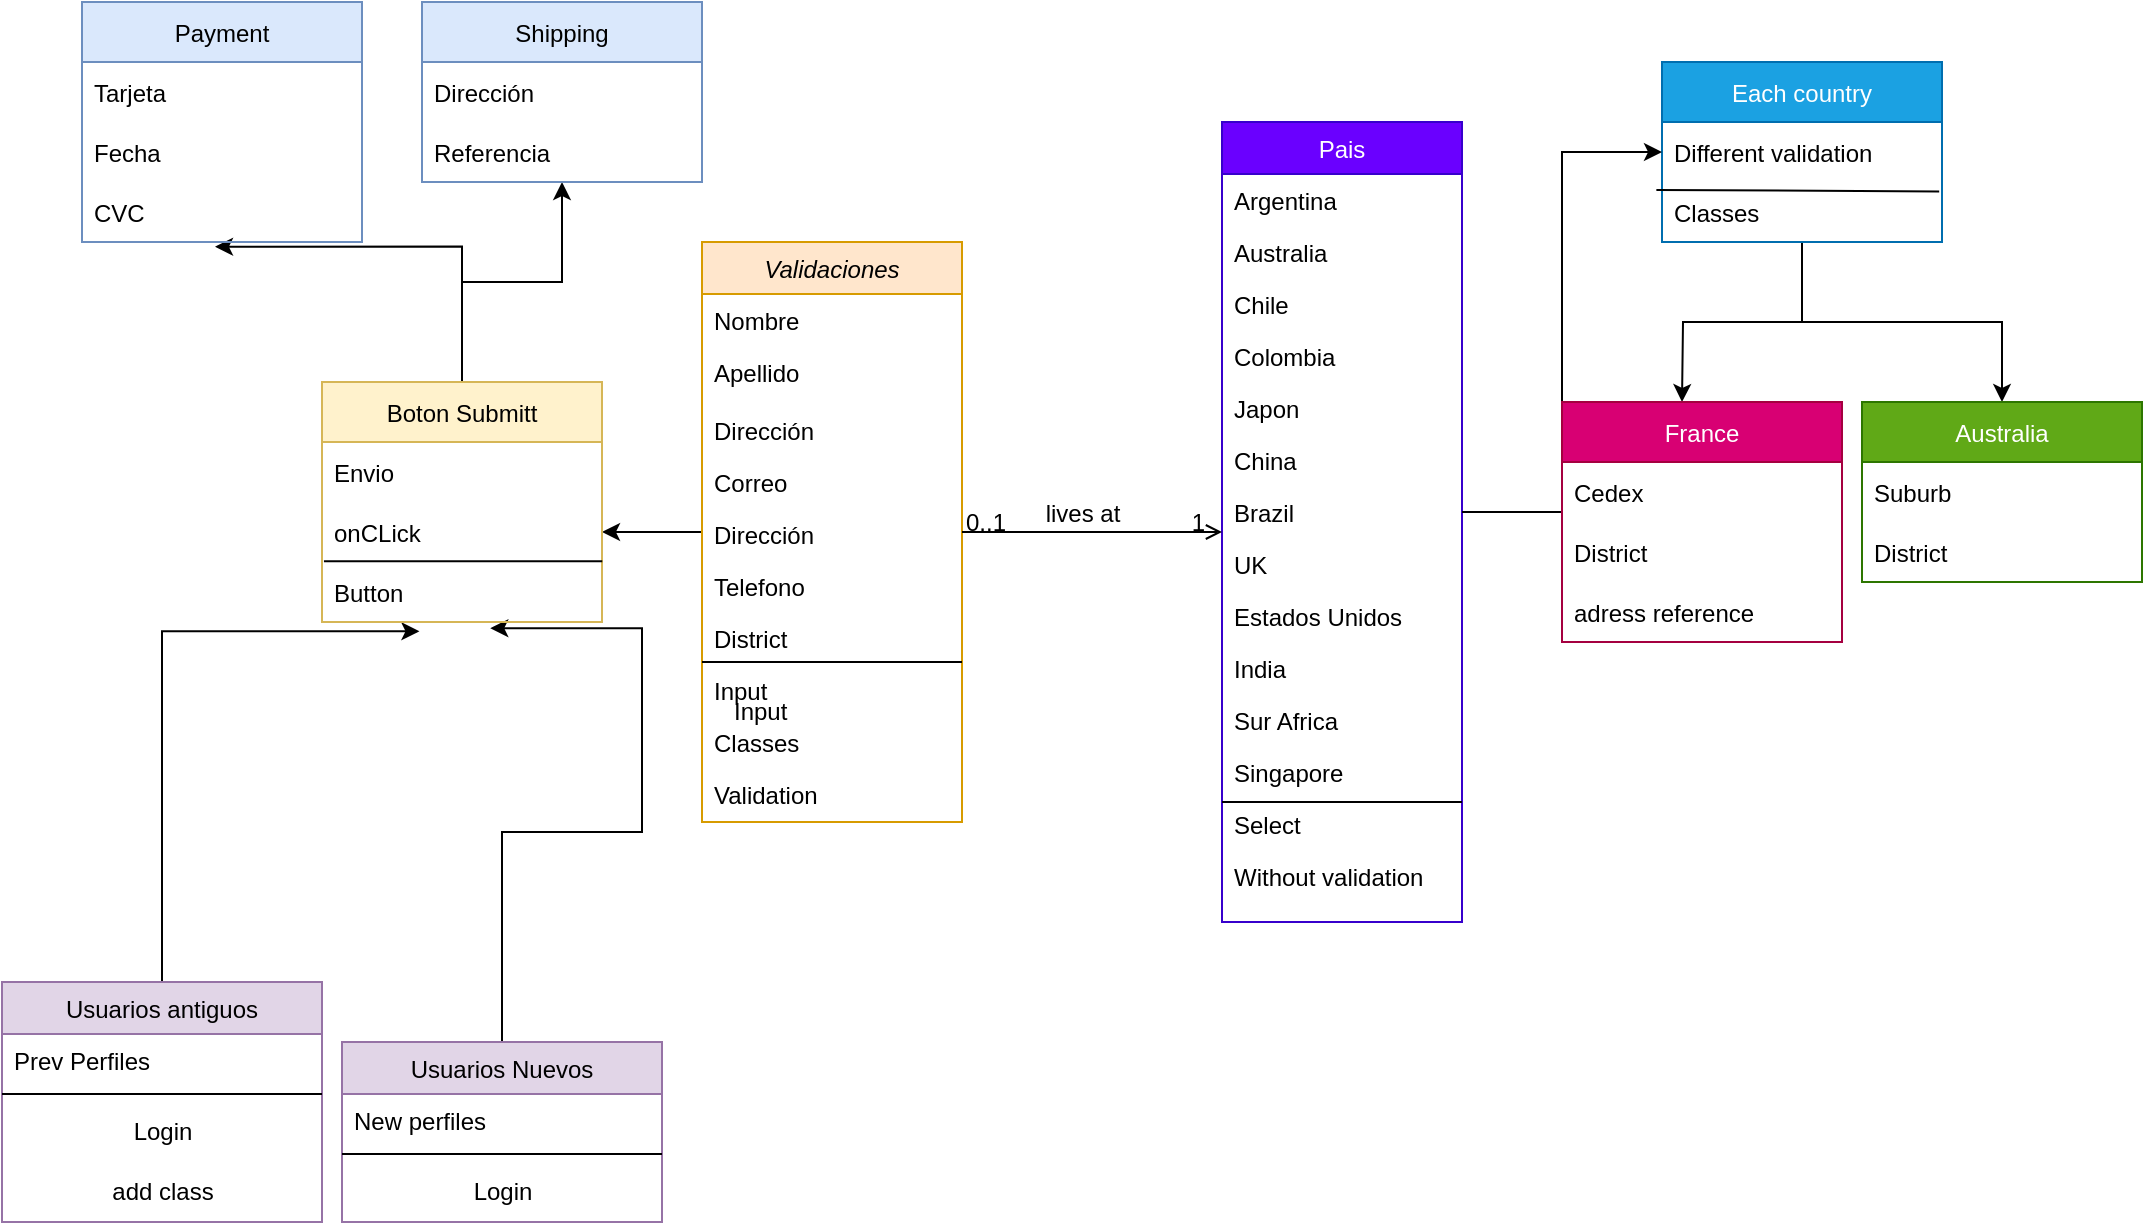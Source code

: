 <mxfile version="20.4.0" type="github">
  <diagram id="C5RBs43oDa-KdzZeNtuy" name="Page-1">
    <mxGraphModel dx="2169" dy="1960" grid="1" gridSize="10" guides="1" tooltips="1" connect="1" arrows="1" fold="1" page="1" pageScale="1" pageWidth="827" pageHeight="1169" math="0" shadow="0">
      <root>
        <mxCell id="WIyWlLk6GJQsqaUBKTNV-0" />
        <mxCell id="WIyWlLk6GJQsqaUBKTNV-1" parent="WIyWlLk6GJQsqaUBKTNV-0" />
        <mxCell id="uZEGD8jrr-ru9OsJZVtr-5" style="edgeStyle=orthogonalEdgeStyle;rounded=0;orthogonalLoop=1;jettySize=auto;html=1;" edge="1" parent="WIyWlLk6GJQsqaUBKTNV-1" source="zkfFHV4jXpPFQw0GAbJ--0" target="uZEGD8jrr-ru9OsJZVtr-3">
          <mxGeometry relative="1" as="geometry" />
        </mxCell>
        <mxCell id="zkfFHV4jXpPFQw0GAbJ--0" value="Validaciones" style="swimlane;fontStyle=2;align=center;verticalAlign=top;childLayout=stackLayout;horizontal=1;startSize=26;horizontalStack=0;resizeParent=1;resizeLast=0;collapsible=1;marginBottom=0;rounded=0;shadow=0;strokeWidth=1;fillColor=#ffe6cc;strokeColor=#d79b00;" parent="WIyWlLk6GJQsqaUBKTNV-1" vertex="1">
          <mxGeometry x="80" y="10" width="130" height="290" as="geometry">
            <mxRectangle x="230" y="140" width="160" height="26" as="alternateBounds" />
          </mxGeometry>
        </mxCell>
        <mxCell id="zkfFHV4jXpPFQw0GAbJ--1" value="Nombre" style="text;align=left;verticalAlign=top;spacingLeft=4;spacingRight=4;overflow=hidden;rotatable=0;points=[[0,0.5],[1,0.5]];portConstraint=eastwest;" parent="zkfFHV4jXpPFQw0GAbJ--0" vertex="1">
          <mxGeometry y="26" width="130" height="26" as="geometry" />
        </mxCell>
        <mxCell id="zkfFHV4jXpPFQw0GAbJ--2" value="Apellido" style="text;align=left;verticalAlign=top;spacingLeft=4;spacingRight=4;overflow=hidden;rotatable=0;points=[[0,0.5],[1,0.5]];portConstraint=eastwest;rounded=0;shadow=0;html=0;" parent="zkfFHV4jXpPFQw0GAbJ--0" vertex="1">
          <mxGeometry y="52" width="130" height="26" as="geometry" />
        </mxCell>
        <mxCell id="zkfFHV4jXpPFQw0GAbJ--3" value="Dirección" style="text;align=left;verticalAlign=bottom;spacingLeft=4;spacingRight=4;overflow=hidden;rotatable=0;points=[[0,0.5],[1,0.5]];portConstraint=eastwest;rounded=0;shadow=0;html=0;" parent="zkfFHV4jXpPFQw0GAbJ--0" vertex="1">
          <mxGeometry y="78" width="130" height="26" as="geometry" />
        </mxCell>
        <mxCell id="RmHcdqaeRNgGpQEKMk7Z-0" value="Correo" style="text;align=left;verticalAlign=bottom;spacingLeft=4;spacingRight=4;overflow=hidden;rotatable=0;points=[[0,0.5],[1,0.5]];portConstraint=eastwest;rounded=0;shadow=0;html=0;" parent="zkfFHV4jXpPFQw0GAbJ--0" vertex="1">
          <mxGeometry y="104" width="130" height="26" as="geometry" />
        </mxCell>
        <mxCell id="RmHcdqaeRNgGpQEKMk7Z-1" value="Dirección" style="text;align=left;verticalAlign=bottom;spacingLeft=4;spacingRight=4;overflow=hidden;rotatable=0;points=[[0,0.5],[1,0.5]];portConstraint=eastwest;rounded=0;shadow=0;html=0;" parent="zkfFHV4jXpPFQw0GAbJ--0" vertex="1">
          <mxGeometry y="130" width="130" height="26" as="geometry" />
        </mxCell>
        <mxCell id="RmHcdqaeRNgGpQEKMk7Z-2" value="Telefono" style="text;align=left;verticalAlign=bottom;spacingLeft=4;spacingRight=4;overflow=hidden;rotatable=0;points=[[0,0.5],[1,0.5]];portConstraint=eastwest;rounded=0;shadow=0;html=0;" parent="zkfFHV4jXpPFQw0GAbJ--0" vertex="1">
          <mxGeometry y="156" width="130" height="26" as="geometry" />
        </mxCell>
        <mxCell id="RmHcdqaeRNgGpQEKMk7Z-3" value="District" style="text;align=left;verticalAlign=bottom;spacingLeft=4;spacingRight=4;overflow=hidden;rotatable=0;points=[[0,0.5],[1,0.5]];portConstraint=eastwest;rounded=0;shadow=0;html=0;" parent="zkfFHV4jXpPFQw0GAbJ--0" vertex="1">
          <mxGeometry y="182" width="130" height="26" as="geometry" />
        </mxCell>
        <mxCell id="RmHcdqaeRNgGpQEKMk7Z-17" value="" style="endArrow=none;html=1;rounded=0;" parent="zkfFHV4jXpPFQw0GAbJ--0" edge="1">
          <mxGeometry width="50" height="50" relative="1" as="geometry">
            <mxPoint y="210" as="sourcePoint" />
            <mxPoint x="130" y="210" as="targetPoint" />
          </mxGeometry>
        </mxCell>
        <mxCell id="RmHcdqaeRNgGpQEKMk7Z-22" value="Input" style="text;align=left;verticalAlign=bottom;spacingLeft=4;spacingRight=4;overflow=hidden;rotatable=0;points=[[0,0.5],[1,0.5]];portConstraint=eastwest;rounded=0;shadow=0;html=0;" parent="zkfFHV4jXpPFQw0GAbJ--0" vertex="1">
          <mxGeometry y="208" width="130" height="26" as="geometry" />
        </mxCell>
        <mxCell id="RmHcdqaeRNgGpQEKMk7Z-23" value="Classes" style="text;align=left;verticalAlign=bottom;spacingLeft=4;spacingRight=4;overflow=hidden;rotatable=0;points=[[0,0.5],[1,0.5]];portConstraint=eastwest;rounded=0;shadow=0;html=0;" parent="zkfFHV4jXpPFQw0GAbJ--0" vertex="1">
          <mxGeometry y="234" width="130" height="26" as="geometry" />
        </mxCell>
        <mxCell id="RmHcdqaeRNgGpQEKMk7Z-24" value="Validation" style="text;align=left;verticalAlign=bottom;spacingLeft=4;spacingRight=4;overflow=hidden;rotatable=0;points=[[0,0.5],[1,0.5]];portConstraint=eastwest;rounded=0;shadow=0;html=0;" parent="zkfFHV4jXpPFQw0GAbJ--0" vertex="1">
          <mxGeometry y="260" width="130" height="26" as="geometry" />
        </mxCell>
        <mxCell id="RmHcdqaeRNgGpQEKMk7Z-25" style="edgeStyle=orthogonalEdgeStyle;rounded=0;orthogonalLoop=1;jettySize=auto;html=1;entryX=0.348;entryY=1.154;entryDx=0;entryDy=0;entryPerimeter=0;" parent="WIyWlLk6GJQsqaUBKTNV-1" source="zkfFHV4jXpPFQw0GAbJ--13" target="uZEGD8jrr-ru9OsJZVtr-4" edge="1">
          <mxGeometry relative="1" as="geometry" />
        </mxCell>
        <mxCell id="zkfFHV4jXpPFQw0GAbJ--13" value="Usuarios antiguos" style="swimlane;fontStyle=0;align=center;verticalAlign=top;childLayout=stackLayout;horizontal=1;startSize=26;horizontalStack=0;resizeParent=1;resizeLast=0;collapsible=1;marginBottom=0;rounded=0;shadow=0;strokeWidth=1;fillColor=#e1d5e7;strokeColor=#9673a6;" parent="WIyWlLk6GJQsqaUBKTNV-1" vertex="1">
          <mxGeometry x="-270" y="380" width="160" height="120" as="geometry">
            <mxRectangle x="340" y="380" width="170" height="26" as="alternateBounds" />
          </mxGeometry>
        </mxCell>
        <mxCell id="zkfFHV4jXpPFQw0GAbJ--14" value="Prev Perfiles" style="text;align=left;verticalAlign=top;spacingLeft=4;spacingRight=4;overflow=hidden;rotatable=0;points=[[0,0.5],[1,0.5]];portConstraint=eastwest;" parent="zkfFHV4jXpPFQw0GAbJ--13" vertex="1">
          <mxGeometry y="26" width="160" height="26" as="geometry" />
        </mxCell>
        <mxCell id="zkfFHV4jXpPFQw0GAbJ--15" value="" style="line;html=1;strokeWidth=1;align=left;verticalAlign=middle;spacingTop=-1;spacingLeft=3;spacingRight=3;rotatable=0;labelPosition=right;points=[];portConstraint=eastwest;" parent="zkfFHV4jXpPFQw0GAbJ--13" vertex="1">
          <mxGeometry y="52" width="160" height="8" as="geometry" />
        </mxCell>
        <mxCell id="RmHcdqaeRNgGpQEKMk7Z-26" value="Login" style="text;html=1;align=center;verticalAlign=middle;resizable=0;points=[];autosize=1;strokeColor=none;fillColor=none;" parent="zkfFHV4jXpPFQw0GAbJ--13" vertex="1">
          <mxGeometry y="60" width="160" height="30" as="geometry" />
        </mxCell>
        <mxCell id="RmHcdqaeRNgGpQEKMk7Z-31" value="add class" style="text;html=1;align=center;verticalAlign=middle;resizable=0;points=[];autosize=1;strokeColor=none;fillColor=none;" parent="zkfFHV4jXpPFQw0GAbJ--13" vertex="1">
          <mxGeometry y="90" width="160" height="30" as="geometry" />
        </mxCell>
        <mxCell id="zkfFHV4jXpPFQw0GAbJ--17" value="Pais" style="swimlane;fontStyle=0;align=center;verticalAlign=top;childLayout=stackLayout;horizontal=1;startSize=26;horizontalStack=0;resizeParent=1;resizeLast=0;collapsible=1;marginBottom=0;rounded=0;shadow=0;strokeWidth=1;fillColor=#6a00ff;fontColor=#ffffff;strokeColor=#3700CC;" parent="WIyWlLk6GJQsqaUBKTNV-1" vertex="1">
          <mxGeometry x="340" y="-50" width="120" height="400" as="geometry">
            <mxRectangle x="550" y="140" width="160" height="26" as="alternateBounds" />
          </mxGeometry>
        </mxCell>
        <mxCell id="zkfFHV4jXpPFQw0GAbJ--18" value="Argentina" style="text;align=left;verticalAlign=top;spacingLeft=4;spacingRight=4;overflow=hidden;rotatable=0;points=[[0,0.5],[1,0.5]];portConstraint=eastwest;" parent="zkfFHV4jXpPFQw0GAbJ--17" vertex="1">
          <mxGeometry y="26" width="120" height="26" as="geometry" />
        </mxCell>
        <mxCell id="zkfFHV4jXpPFQw0GAbJ--19" value="Australia" style="text;align=left;verticalAlign=top;spacingLeft=4;spacingRight=4;overflow=hidden;rotatable=0;points=[[0,0.5],[1,0.5]];portConstraint=eastwest;rounded=0;shadow=0;html=0;" parent="zkfFHV4jXpPFQw0GAbJ--17" vertex="1">
          <mxGeometry y="52" width="120" height="26" as="geometry" />
        </mxCell>
        <mxCell id="zkfFHV4jXpPFQw0GAbJ--20" value="Chile" style="text;align=left;verticalAlign=top;spacingLeft=4;spacingRight=4;overflow=hidden;rotatable=0;points=[[0,0.5],[1,0.5]];portConstraint=eastwest;rounded=0;shadow=0;html=0;" parent="zkfFHV4jXpPFQw0GAbJ--17" vertex="1">
          <mxGeometry y="78" width="120" height="26" as="geometry" />
        </mxCell>
        <mxCell id="zkfFHV4jXpPFQw0GAbJ--21" value="Colombia" style="text;align=left;verticalAlign=top;spacingLeft=4;spacingRight=4;overflow=hidden;rotatable=0;points=[[0,0.5],[1,0.5]];portConstraint=eastwest;rounded=0;shadow=0;html=0;" parent="zkfFHV4jXpPFQw0GAbJ--17" vertex="1">
          <mxGeometry y="104" width="120" height="26" as="geometry" />
        </mxCell>
        <mxCell id="zkfFHV4jXpPFQw0GAbJ--22" value="Japon" style="text;align=left;verticalAlign=top;spacingLeft=4;spacingRight=4;overflow=hidden;rotatable=0;points=[[0,0.5],[1,0.5]];portConstraint=eastwest;rounded=0;shadow=0;html=0;" parent="zkfFHV4jXpPFQw0GAbJ--17" vertex="1">
          <mxGeometry y="130" width="120" height="26" as="geometry" />
        </mxCell>
        <mxCell id="zkfFHV4jXpPFQw0GAbJ--24" value="China" style="text;align=left;verticalAlign=top;spacingLeft=4;spacingRight=4;overflow=hidden;rotatable=0;points=[[0,0.5],[1,0.5]];portConstraint=eastwest;" parent="zkfFHV4jXpPFQw0GAbJ--17" vertex="1">
          <mxGeometry y="156" width="120" height="26" as="geometry" />
        </mxCell>
        <mxCell id="zkfFHV4jXpPFQw0GAbJ--25" value="Brazil" style="text;align=left;verticalAlign=top;spacingLeft=4;spacingRight=4;overflow=hidden;rotatable=0;points=[[0,0.5],[1,0.5]];portConstraint=eastwest;" parent="zkfFHV4jXpPFQw0GAbJ--17" vertex="1">
          <mxGeometry y="182" width="120" height="26" as="geometry" />
        </mxCell>
        <mxCell id="RmHcdqaeRNgGpQEKMk7Z-4" value="UK" style="text;align=left;verticalAlign=top;spacingLeft=4;spacingRight=4;overflow=hidden;rotatable=0;points=[[0,0.5],[1,0.5]];portConstraint=eastwest;" parent="zkfFHV4jXpPFQw0GAbJ--17" vertex="1">
          <mxGeometry y="208" width="120" height="26" as="geometry" />
        </mxCell>
        <mxCell id="RmHcdqaeRNgGpQEKMk7Z-5" value="Estados Unidos" style="text;align=left;verticalAlign=top;spacingLeft=4;spacingRight=4;overflow=hidden;rotatable=0;points=[[0,0.5],[1,0.5]];portConstraint=eastwest;" parent="zkfFHV4jXpPFQw0GAbJ--17" vertex="1">
          <mxGeometry y="234" width="120" height="26" as="geometry" />
        </mxCell>
        <mxCell id="RmHcdqaeRNgGpQEKMk7Z-7" value="India" style="text;align=left;verticalAlign=top;spacingLeft=4;spacingRight=4;overflow=hidden;rotatable=0;points=[[0,0.5],[1,0.5]];portConstraint=eastwest;" parent="zkfFHV4jXpPFQw0GAbJ--17" vertex="1">
          <mxGeometry y="260" width="120" height="26" as="geometry" />
        </mxCell>
        <mxCell id="RmHcdqaeRNgGpQEKMk7Z-8" value="Sur Africa" style="text;align=left;verticalAlign=top;spacingLeft=4;spacingRight=4;overflow=hidden;rotatable=0;points=[[0,0.5],[1,0.5]];portConstraint=eastwest;" parent="zkfFHV4jXpPFQw0GAbJ--17" vertex="1">
          <mxGeometry y="286" width="120" height="26" as="geometry" />
        </mxCell>
        <mxCell id="RmHcdqaeRNgGpQEKMk7Z-9" value="Singapore" style="text;align=left;verticalAlign=top;spacingLeft=4;spacingRight=4;overflow=hidden;rotatable=0;points=[[0,0.5],[1,0.5]];portConstraint=eastwest;" parent="zkfFHV4jXpPFQw0GAbJ--17" vertex="1">
          <mxGeometry y="312" width="120" height="26" as="geometry" />
        </mxCell>
        <mxCell id="RmHcdqaeRNgGpQEKMk7Z-10" value="" style="endArrow=none;html=1;rounded=0;" parent="zkfFHV4jXpPFQw0GAbJ--17" edge="1">
          <mxGeometry width="50" height="50" relative="1" as="geometry">
            <mxPoint y="340" as="sourcePoint" />
            <mxPoint x="120" y="340" as="targetPoint" />
          </mxGeometry>
        </mxCell>
        <mxCell id="RmHcdqaeRNgGpQEKMk7Z-15" value="Select" style="text;align=left;verticalAlign=top;spacingLeft=4;spacingRight=4;overflow=hidden;rotatable=0;points=[[0,0.5],[1,0.5]];portConstraint=eastwest;" parent="zkfFHV4jXpPFQw0GAbJ--17" vertex="1">
          <mxGeometry y="338" width="120" height="26" as="geometry" />
        </mxCell>
        <mxCell id="RmHcdqaeRNgGpQEKMk7Z-16" value="Without validation" style="text;align=left;verticalAlign=top;spacingLeft=4;spacingRight=4;overflow=hidden;rotatable=0;points=[[0,0.5],[1,0.5]];portConstraint=eastwest;" parent="zkfFHV4jXpPFQw0GAbJ--17" vertex="1">
          <mxGeometry y="364" width="120" height="26" as="geometry" />
        </mxCell>
        <mxCell id="zkfFHV4jXpPFQw0GAbJ--26" value="" style="endArrow=open;shadow=0;strokeWidth=1;rounded=0;endFill=1;edgeStyle=elbowEdgeStyle;elbow=vertical;" parent="WIyWlLk6GJQsqaUBKTNV-1" source="zkfFHV4jXpPFQw0GAbJ--0" target="zkfFHV4jXpPFQw0GAbJ--17" edge="1">
          <mxGeometry x="0.5" y="41" relative="1" as="geometry">
            <mxPoint x="240" y="182" as="sourcePoint" />
            <mxPoint x="400" y="182" as="targetPoint" />
            <mxPoint x="-40" y="32" as="offset" />
          </mxGeometry>
        </mxCell>
        <mxCell id="zkfFHV4jXpPFQw0GAbJ--27" value="0..1" style="resizable=0;align=left;verticalAlign=bottom;labelBackgroundColor=none;fontSize=12;" parent="zkfFHV4jXpPFQw0GAbJ--26" connectable="0" vertex="1">
          <mxGeometry x="-1" relative="1" as="geometry">
            <mxPoint y="4" as="offset" />
          </mxGeometry>
        </mxCell>
        <mxCell id="zkfFHV4jXpPFQw0GAbJ--28" value="1" style="resizable=0;align=right;verticalAlign=bottom;labelBackgroundColor=none;fontSize=12;" parent="zkfFHV4jXpPFQw0GAbJ--26" connectable="0" vertex="1">
          <mxGeometry x="1" relative="1" as="geometry">
            <mxPoint x="-7" y="4" as="offset" />
          </mxGeometry>
        </mxCell>
        <mxCell id="zkfFHV4jXpPFQw0GAbJ--29" value="lives at" style="text;html=1;resizable=0;points=[];;align=center;verticalAlign=middle;labelBackgroundColor=none;rounded=0;shadow=0;strokeWidth=1;fontSize=12;" parent="zkfFHV4jXpPFQw0GAbJ--26" vertex="1" connectable="0">
          <mxGeometry x="0.5" y="49" relative="1" as="geometry">
            <mxPoint x="-38" y="40" as="offset" />
          </mxGeometry>
        </mxCell>
        <mxCell id="RmHcdqaeRNgGpQEKMk7Z-32" style="edgeStyle=orthogonalEdgeStyle;rounded=0;orthogonalLoop=1;jettySize=auto;html=1;entryX=0.601;entryY=1.103;entryDx=0;entryDy=0;entryPerimeter=0;" parent="WIyWlLk6GJQsqaUBKTNV-1" source="RmHcdqaeRNgGpQEKMk7Z-27" target="uZEGD8jrr-ru9OsJZVtr-4" edge="1">
          <mxGeometry relative="1" as="geometry" />
        </mxCell>
        <mxCell id="RmHcdqaeRNgGpQEKMk7Z-27" value="Usuarios Nuevos" style="swimlane;fontStyle=0;align=center;verticalAlign=top;childLayout=stackLayout;horizontal=1;startSize=26;horizontalStack=0;resizeParent=1;resizeLast=0;collapsible=1;marginBottom=0;rounded=0;shadow=0;strokeWidth=1;fillColor=#e1d5e7;strokeColor=#9673a6;" parent="WIyWlLk6GJQsqaUBKTNV-1" vertex="1">
          <mxGeometry x="-100" y="410" width="160" height="90" as="geometry">
            <mxRectangle x="340" y="380" width="170" height="26" as="alternateBounds" />
          </mxGeometry>
        </mxCell>
        <mxCell id="RmHcdqaeRNgGpQEKMk7Z-28" value="New perfiles" style="text;align=left;verticalAlign=top;spacingLeft=4;spacingRight=4;overflow=hidden;rotatable=0;points=[[0,0.5],[1,0.5]];portConstraint=eastwest;" parent="RmHcdqaeRNgGpQEKMk7Z-27" vertex="1">
          <mxGeometry y="26" width="160" height="26" as="geometry" />
        </mxCell>
        <mxCell id="RmHcdqaeRNgGpQEKMk7Z-29" value="" style="line;html=1;strokeWidth=1;align=left;verticalAlign=middle;spacingTop=-1;spacingLeft=3;spacingRight=3;rotatable=0;labelPosition=right;points=[];portConstraint=eastwest;" parent="RmHcdqaeRNgGpQEKMk7Z-27" vertex="1">
          <mxGeometry y="52" width="160" height="8" as="geometry" />
        </mxCell>
        <mxCell id="RmHcdqaeRNgGpQEKMk7Z-30" value="Login" style="text;html=1;align=center;verticalAlign=middle;resizable=0;points=[];autosize=1;strokeColor=none;fillColor=none;" parent="RmHcdqaeRNgGpQEKMk7Z-27" vertex="1">
          <mxGeometry y="60" width="160" height="30" as="geometry" />
        </mxCell>
        <mxCell id="uZEGD8jrr-ru9OsJZVtr-20" style="edgeStyle=orthogonalEdgeStyle;rounded=0;orthogonalLoop=1;jettySize=auto;html=1;" edge="1" parent="WIyWlLk6GJQsqaUBKTNV-1" source="RmHcdqaeRNgGpQEKMk7Z-34">
          <mxGeometry relative="1" as="geometry">
            <mxPoint x="570" y="90" as="targetPoint" />
          </mxGeometry>
        </mxCell>
        <mxCell id="uZEGD8jrr-ru9OsJZVtr-21" style="edgeStyle=orthogonalEdgeStyle;rounded=0;orthogonalLoop=1;jettySize=auto;html=1;" edge="1" parent="WIyWlLk6GJQsqaUBKTNV-1" source="RmHcdqaeRNgGpQEKMk7Z-34" target="uZEGD8jrr-ru9OsJZVtr-22">
          <mxGeometry relative="1" as="geometry">
            <mxPoint x="700" y="100" as="targetPoint" />
          </mxGeometry>
        </mxCell>
        <mxCell id="RmHcdqaeRNgGpQEKMk7Z-34" value="Each country" style="swimlane;fontStyle=0;childLayout=stackLayout;horizontal=1;startSize=30;horizontalStack=0;resizeParent=1;resizeParentMax=0;resizeLast=0;collapsible=1;marginBottom=0;fillColor=#1ba1e2;fontColor=#ffffff;strokeColor=#006EAF;" parent="WIyWlLk6GJQsqaUBKTNV-1" vertex="1">
          <mxGeometry x="560" y="-80" width="140" height="90" as="geometry" />
        </mxCell>
        <mxCell id="RmHcdqaeRNgGpQEKMk7Z-35" value="Different validation" style="text;strokeColor=none;fillColor=none;align=left;verticalAlign=middle;spacingLeft=4;spacingRight=4;overflow=hidden;points=[[0,0.5],[1,0.5]];portConstraint=eastwest;rotatable=0;" parent="RmHcdqaeRNgGpQEKMk7Z-34" vertex="1">
          <mxGeometry y="30" width="140" height="30" as="geometry" />
        </mxCell>
        <mxCell id="RmHcdqaeRNgGpQEKMk7Z-39" value="" style="endArrow=none;html=1;rounded=0;entryX=0.99;entryY=0.157;entryDx=0;entryDy=0;entryPerimeter=0;exitX=-0.02;exitY=0.133;exitDx=0;exitDy=0;exitPerimeter=0;" parent="RmHcdqaeRNgGpQEKMk7Z-34" source="RmHcdqaeRNgGpQEKMk7Z-36" target="RmHcdqaeRNgGpQEKMk7Z-36" edge="1">
          <mxGeometry width="50" height="50" relative="1" as="geometry">
            <mxPoint x="60" y="90" as="sourcePoint" />
            <mxPoint x="110" y="40" as="targetPoint" />
          </mxGeometry>
        </mxCell>
        <mxCell id="RmHcdqaeRNgGpQEKMk7Z-36" value="Classes" style="text;strokeColor=none;fillColor=none;align=left;verticalAlign=middle;spacingLeft=4;spacingRight=4;overflow=hidden;points=[[0,0.5],[1,0.5]];portConstraint=eastwest;rotatable=0;" parent="RmHcdqaeRNgGpQEKMk7Z-34" vertex="1">
          <mxGeometry y="60" width="140" height="30" as="geometry" />
        </mxCell>
        <mxCell id="RmHcdqaeRNgGpQEKMk7Z-38" style="edgeStyle=orthogonalEdgeStyle;rounded=0;orthogonalLoop=1;jettySize=auto;html=1;entryX=0;entryY=0.5;entryDx=0;entryDy=0;" parent="WIyWlLk6GJQsqaUBKTNV-1" source="zkfFHV4jXpPFQw0GAbJ--25" target="RmHcdqaeRNgGpQEKMk7Z-34" edge="1">
          <mxGeometry relative="1" as="geometry" />
        </mxCell>
        <mxCell id="uZEGD8jrr-ru9OsJZVtr-6" style="edgeStyle=orthogonalEdgeStyle;rounded=0;orthogonalLoop=1;jettySize=auto;html=1;" edge="1" parent="WIyWlLk6GJQsqaUBKTNV-1" source="uZEGD8jrr-ru9OsJZVtr-1" target="uZEGD8jrr-ru9OsJZVtr-7">
          <mxGeometry relative="1" as="geometry">
            <mxPoint x="10" y="-50" as="targetPoint" />
          </mxGeometry>
        </mxCell>
        <mxCell id="uZEGD8jrr-ru9OsJZVtr-19" style="edgeStyle=orthogonalEdgeStyle;rounded=0;orthogonalLoop=1;jettySize=auto;html=1;entryX=0.475;entryY=1.078;entryDx=0;entryDy=0;entryPerimeter=0;" edge="1" parent="WIyWlLk6GJQsqaUBKTNV-1" source="uZEGD8jrr-ru9OsJZVtr-1" target="uZEGD8jrr-ru9OsJZVtr-18">
          <mxGeometry relative="1" as="geometry" />
        </mxCell>
        <mxCell id="uZEGD8jrr-ru9OsJZVtr-1" value="Boton Submitt" style="swimlane;fontStyle=0;childLayout=stackLayout;horizontal=1;startSize=30;horizontalStack=0;resizeParent=1;resizeParentMax=0;resizeLast=0;collapsible=1;marginBottom=0;fillColor=#fff2cc;strokeColor=#d6b656;" vertex="1" parent="WIyWlLk6GJQsqaUBKTNV-1">
          <mxGeometry x="-110" y="80" width="140" height="120" as="geometry" />
        </mxCell>
        <mxCell id="uZEGD8jrr-ru9OsJZVtr-2" value="Envio" style="text;strokeColor=none;fillColor=none;align=left;verticalAlign=middle;spacingLeft=4;spacingRight=4;overflow=hidden;points=[[0,0.5],[1,0.5]];portConstraint=eastwest;rotatable=0;" vertex="1" parent="uZEGD8jrr-ru9OsJZVtr-1">
          <mxGeometry y="30" width="140" height="30" as="geometry" />
        </mxCell>
        <mxCell id="uZEGD8jrr-ru9OsJZVtr-3" value="onCLick" style="text;strokeColor=none;fillColor=none;align=left;verticalAlign=middle;spacingLeft=4;spacingRight=4;overflow=hidden;points=[[0,0.5],[1,0.5]];portConstraint=eastwest;rotatable=0;" vertex="1" parent="uZEGD8jrr-ru9OsJZVtr-1">
          <mxGeometry y="60" width="140" height="30" as="geometry" />
        </mxCell>
        <mxCell id="uZEGD8jrr-ru9OsJZVtr-4" value="Button" style="text;strokeColor=none;fillColor=none;align=left;verticalAlign=middle;spacingLeft=4;spacingRight=4;overflow=hidden;points=[[0,0.5],[1,0.5]];portConstraint=eastwest;rotatable=0;" vertex="1" parent="uZEGD8jrr-ru9OsJZVtr-1">
          <mxGeometry y="90" width="140" height="30" as="geometry" />
        </mxCell>
        <mxCell id="uZEGD8jrr-ru9OsJZVtr-12" value="" style="endArrow=none;html=1;rounded=0;exitX=0.007;exitY=-0.013;exitDx=0;exitDy=0;exitPerimeter=0;entryX=1.001;entryY=-0.013;entryDx=0;entryDy=0;entryPerimeter=0;" edge="1" parent="uZEGD8jrr-ru9OsJZVtr-1" source="uZEGD8jrr-ru9OsJZVtr-4" target="uZEGD8jrr-ru9OsJZVtr-4">
          <mxGeometry width="50" height="50" relative="1" as="geometry">
            <mxPoint x="270" y="80" as="sourcePoint" />
            <mxPoint x="320" y="30" as="targetPoint" />
          </mxGeometry>
        </mxCell>
        <mxCell id="uZEGD8jrr-ru9OsJZVtr-7" value="Shipping" style="swimlane;fontStyle=0;childLayout=stackLayout;horizontal=1;startSize=30;horizontalStack=0;resizeParent=1;resizeParentMax=0;resizeLast=0;collapsible=1;marginBottom=0;fillColor=#dae8fc;strokeColor=#6c8ebf;" vertex="1" parent="WIyWlLk6GJQsqaUBKTNV-1">
          <mxGeometry x="-60" y="-110" width="140" height="90" as="geometry" />
        </mxCell>
        <mxCell id="uZEGD8jrr-ru9OsJZVtr-8" value="Dirección" style="text;strokeColor=none;fillColor=none;align=left;verticalAlign=middle;spacingLeft=4;spacingRight=4;overflow=hidden;points=[[0,0.5],[1,0.5]];portConstraint=eastwest;rotatable=0;" vertex="1" parent="uZEGD8jrr-ru9OsJZVtr-7">
          <mxGeometry y="30" width="140" height="30" as="geometry" />
        </mxCell>
        <mxCell id="uZEGD8jrr-ru9OsJZVtr-10" value="Referencia" style="text;strokeColor=none;fillColor=none;align=left;verticalAlign=middle;spacingLeft=4;spacingRight=4;overflow=hidden;points=[[0,0.5],[1,0.5]];portConstraint=eastwest;rotatable=0;" vertex="1" parent="uZEGD8jrr-ru9OsJZVtr-7">
          <mxGeometry y="60" width="140" height="30" as="geometry" />
        </mxCell>
        <mxCell id="uZEGD8jrr-ru9OsJZVtr-11" value="Input" style="text;align=left;verticalAlign=bottom;spacingLeft=4;spacingRight=4;overflow=hidden;rotatable=0;points=[[0,0.5],[1,0.5]];portConstraint=eastwest;rounded=0;shadow=0;html=0;" vertex="1" parent="WIyWlLk6GJQsqaUBKTNV-1">
          <mxGeometry x="90" y="228" width="130" height="26" as="geometry" />
        </mxCell>
        <mxCell id="uZEGD8jrr-ru9OsJZVtr-15" value="Payment" style="swimlane;fontStyle=0;childLayout=stackLayout;horizontal=1;startSize=30;horizontalStack=0;resizeParent=1;resizeParentMax=0;resizeLast=0;collapsible=1;marginBottom=0;fillColor=#dae8fc;strokeColor=#6c8ebf;" vertex="1" parent="WIyWlLk6GJQsqaUBKTNV-1">
          <mxGeometry x="-230" y="-110" width="140" height="120" as="geometry" />
        </mxCell>
        <mxCell id="uZEGD8jrr-ru9OsJZVtr-16" value="Tarjeta" style="text;align=left;verticalAlign=middle;spacingLeft=4;spacingRight=4;overflow=hidden;points=[[0,0.5],[1,0.5]];portConstraint=eastwest;rotatable=0;" vertex="1" parent="uZEGD8jrr-ru9OsJZVtr-15">
          <mxGeometry y="30" width="140" height="30" as="geometry" />
        </mxCell>
        <mxCell id="uZEGD8jrr-ru9OsJZVtr-17" value="Fecha" style="text;strokeColor=none;fillColor=none;align=left;verticalAlign=middle;spacingLeft=4;spacingRight=4;overflow=hidden;points=[[0,0.5],[1,0.5]];portConstraint=eastwest;rotatable=0;" vertex="1" parent="uZEGD8jrr-ru9OsJZVtr-15">
          <mxGeometry y="60" width="140" height="30" as="geometry" />
        </mxCell>
        <mxCell id="uZEGD8jrr-ru9OsJZVtr-18" value="CVC" style="text;strokeColor=none;fillColor=none;align=left;verticalAlign=middle;spacingLeft=4;spacingRight=4;overflow=hidden;points=[[0,0.5],[1,0.5]];portConstraint=eastwest;rotatable=0;" vertex="1" parent="uZEGD8jrr-ru9OsJZVtr-15">
          <mxGeometry y="90" width="140" height="30" as="geometry" />
        </mxCell>
        <mxCell id="uZEGD8jrr-ru9OsJZVtr-22" value="Australia" style="swimlane;fontStyle=0;childLayout=stackLayout;horizontal=1;startSize=30;horizontalStack=0;resizeParent=1;resizeParentMax=0;resizeLast=0;collapsible=1;marginBottom=0;fillColor=#60a917;fontColor=#ffffff;strokeColor=#2D7600;" vertex="1" parent="WIyWlLk6GJQsqaUBKTNV-1">
          <mxGeometry x="660" y="90" width="140" height="90" as="geometry" />
        </mxCell>
        <mxCell id="uZEGD8jrr-ru9OsJZVtr-23" value="Suburb" style="text;strokeColor=none;fillColor=none;align=left;verticalAlign=middle;spacingLeft=4;spacingRight=4;overflow=hidden;points=[[0,0.5],[1,0.5]];portConstraint=eastwest;rotatable=0;" vertex="1" parent="uZEGD8jrr-ru9OsJZVtr-22">
          <mxGeometry y="30" width="140" height="30" as="geometry" />
        </mxCell>
        <mxCell id="uZEGD8jrr-ru9OsJZVtr-25" value="District" style="text;strokeColor=none;fillColor=none;align=left;verticalAlign=middle;spacingLeft=4;spacingRight=4;overflow=hidden;points=[[0,0.5],[1,0.5]];portConstraint=eastwest;rotatable=0;" vertex="1" parent="uZEGD8jrr-ru9OsJZVtr-22">
          <mxGeometry y="60" width="140" height="30" as="geometry" />
        </mxCell>
        <mxCell id="uZEGD8jrr-ru9OsJZVtr-26" value="France" style="swimlane;fontStyle=0;childLayout=stackLayout;horizontal=1;startSize=30;horizontalStack=0;resizeParent=1;resizeParentMax=0;resizeLast=0;collapsible=1;marginBottom=0;fillColor=#d80073;fontColor=#ffffff;strokeColor=#A50040;" vertex="1" parent="WIyWlLk6GJQsqaUBKTNV-1">
          <mxGeometry x="510" y="90" width="140" height="120" as="geometry" />
        </mxCell>
        <mxCell id="uZEGD8jrr-ru9OsJZVtr-27" value="Cedex" style="text;strokeColor=none;fillColor=none;align=left;verticalAlign=middle;spacingLeft=4;spacingRight=4;overflow=hidden;points=[[0,0.5],[1,0.5]];portConstraint=eastwest;rotatable=0;" vertex="1" parent="uZEGD8jrr-ru9OsJZVtr-26">
          <mxGeometry y="30" width="140" height="30" as="geometry" />
        </mxCell>
        <mxCell id="uZEGD8jrr-ru9OsJZVtr-28" value="District" style="text;strokeColor=none;fillColor=none;align=left;verticalAlign=middle;spacingLeft=4;spacingRight=4;overflow=hidden;points=[[0,0.5],[1,0.5]];portConstraint=eastwest;rotatable=0;" vertex="1" parent="uZEGD8jrr-ru9OsJZVtr-26">
          <mxGeometry y="60" width="140" height="30" as="geometry" />
        </mxCell>
        <mxCell id="uZEGD8jrr-ru9OsJZVtr-29" value="adress reference" style="text;strokeColor=none;fillColor=none;align=left;verticalAlign=middle;spacingLeft=4;spacingRight=4;overflow=hidden;points=[[0,0.5],[1,0.5]];portConstraint=eastwest;rotatable=0;" vertex="1" parent="uZEGD8jrr-ru9OsJZVtr-26">
          <mxGeometry y="90" width="140" height="30" as="geometry" />
        </mxCell>
      </root>
    </mxGraphModel>
  </diagram>
</mxfile>
